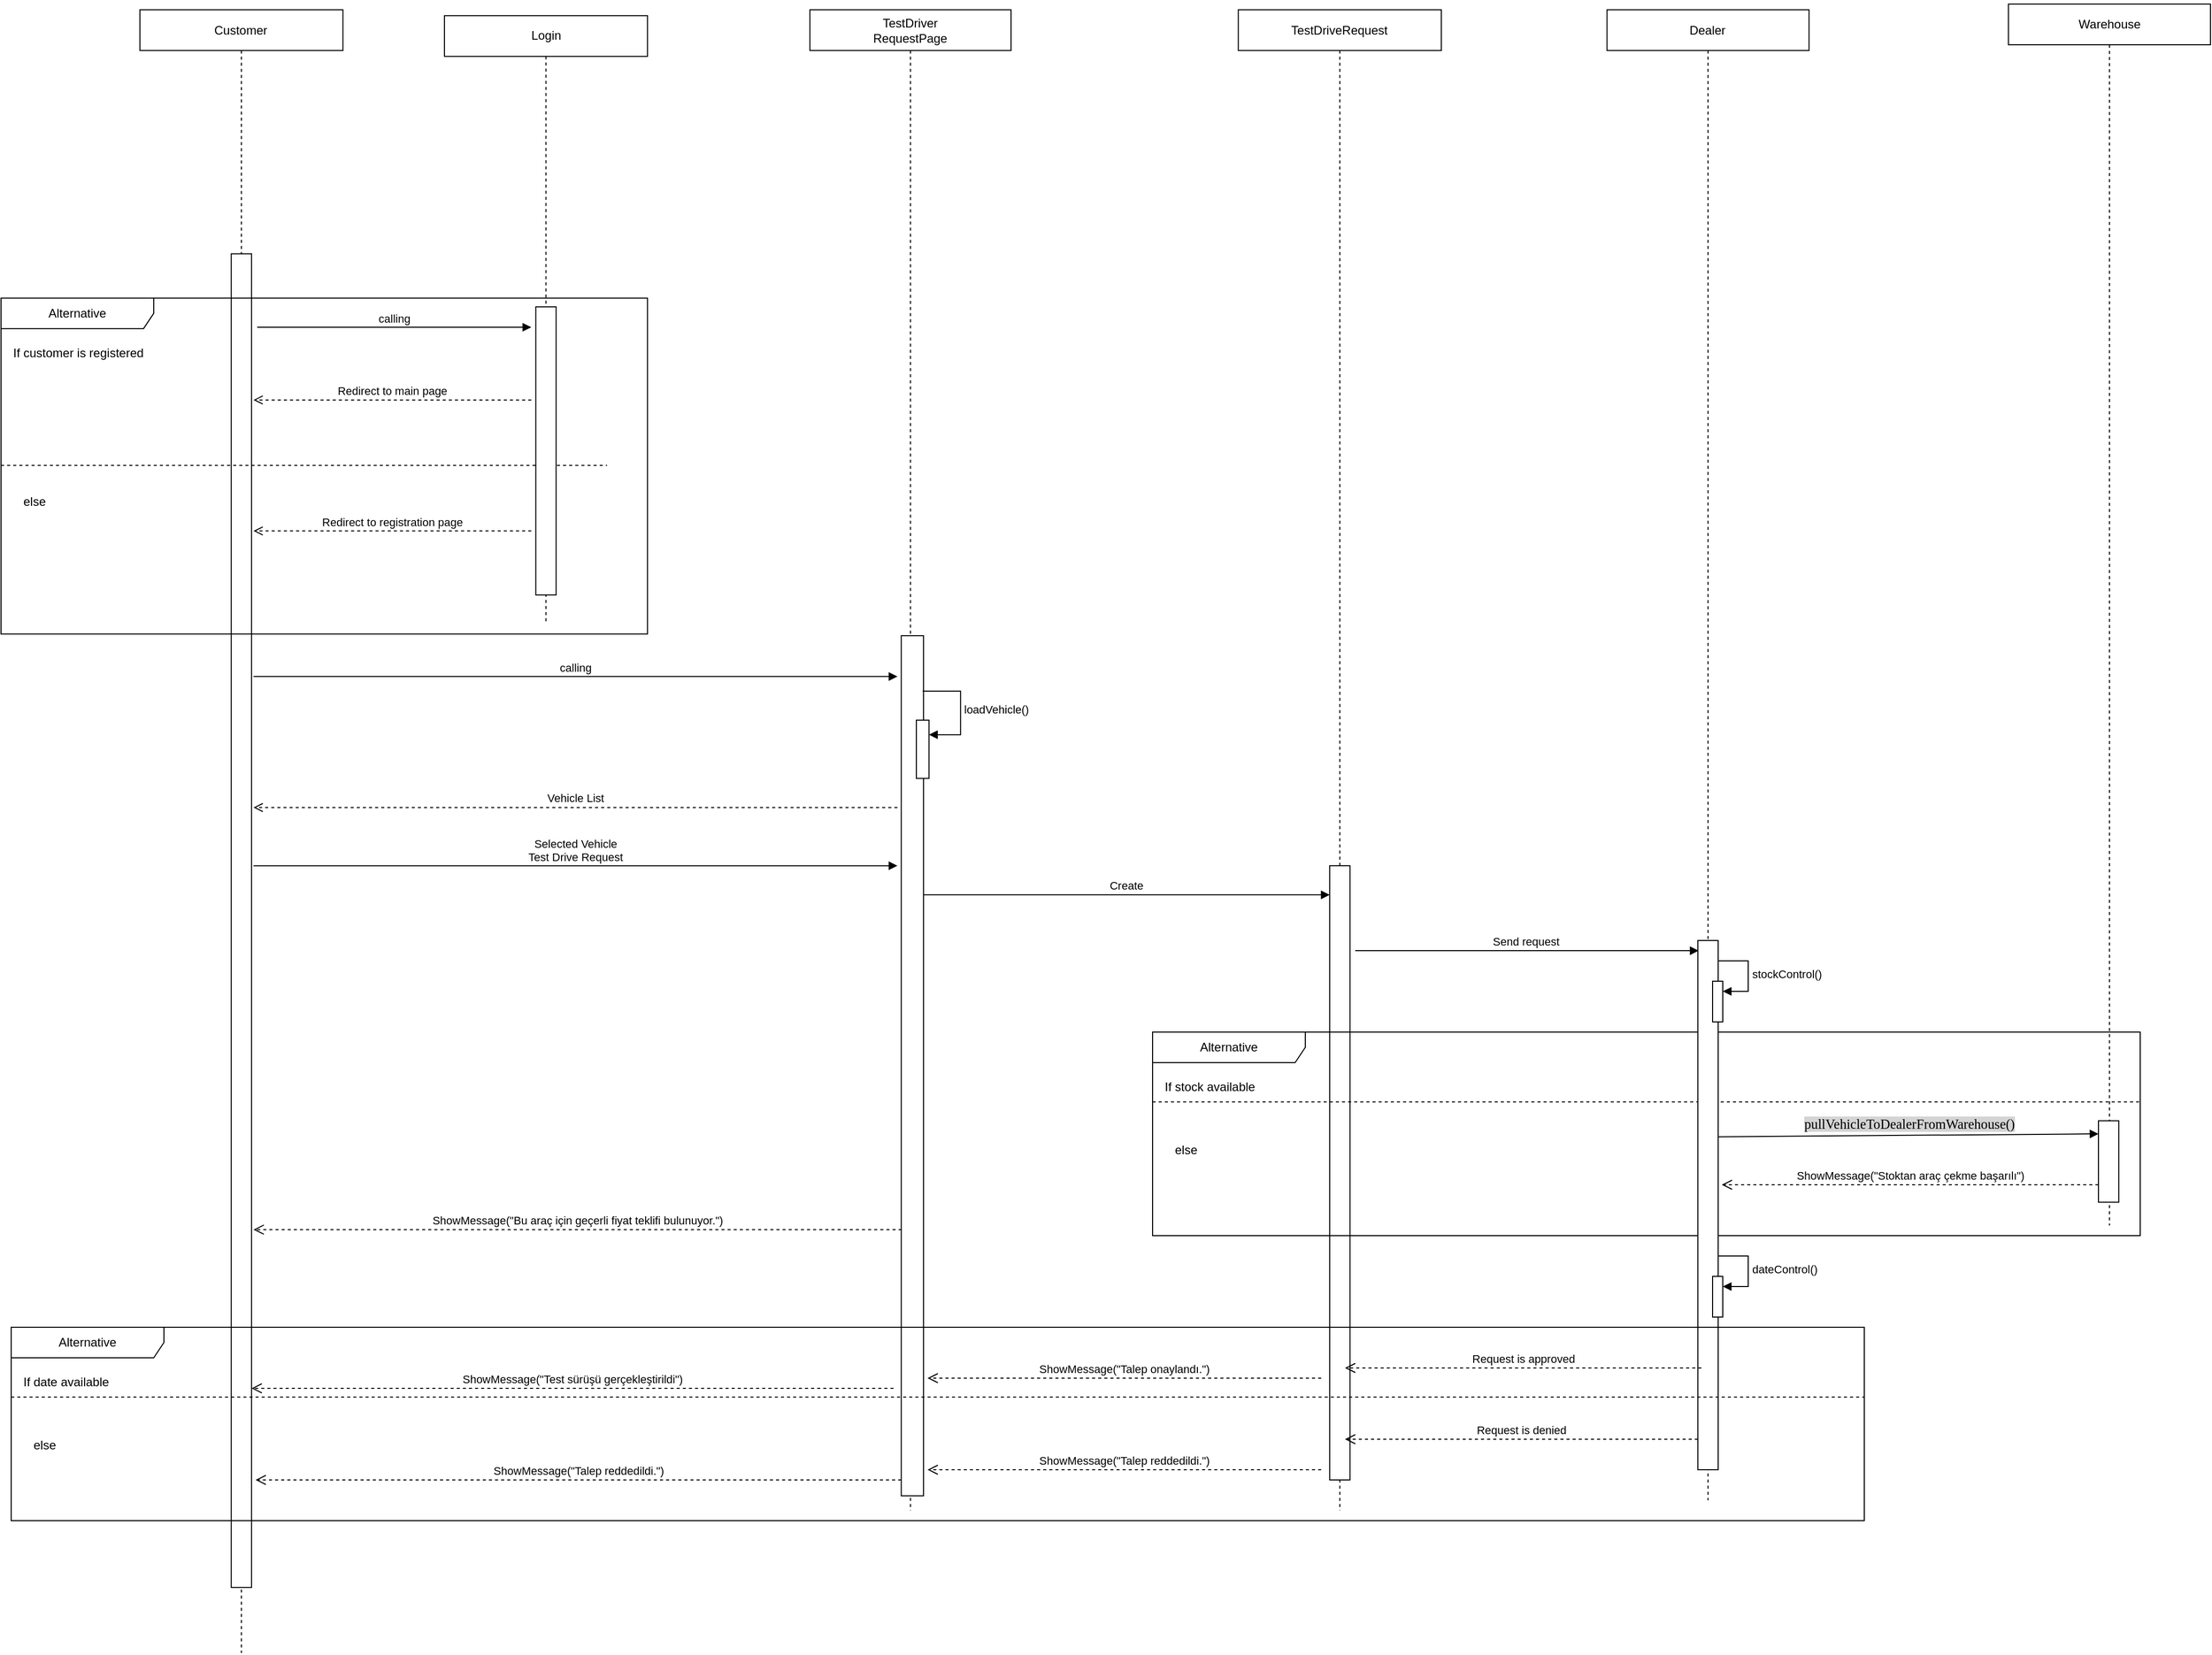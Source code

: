 <mxfile version="27.0.6">
  <diagram id="NiqwegcwMW-YQBYTOG_-" name="Sayfa -2">
    <mxGraphModel dx="2068" dy="1096" grid="1" gridSize="10" guides="1" tooltips="1" connect="1" arrows="1" fold="1" page="1" pageScale="1" pageWidth="827" pageHeight="1169" math="0" shadow="0">
      <root>
        <mxCell id="0" />
        <mxCell id="1" parent="0" />
        <mxCell id="WTSkTveRq80-6S289IP9-1" value="calling" style="html=1;verticalAlign=bottom;endArrow=block;edgeStyle=elbowEdgeStyle;elbow=vertical;curved=0;rounded=0;" parent="1" edge="1">
          <mxGeometry relative="1" as="geometry">
            <mxPoint x="358.0" y="980.654" as="sourcePoint" />
            <Array as="points">
              <mxPoint x="507.557" y="980.654" />
            </Array>
            <mxPoint x="990.4" y="980.657" as="targetPoint" />
            <mxPoint as="offset" />
          </mxGeometry>
        </mxCell>
        <mxCell id="WTSkTveRq80-6S289IP9-2" value="Selected Vehicle&lt;div&gt;Test Drive Request&lt;/div&gt;" style="html=1;verticalAlign=bottom;endArrow=block;curved=0;rounded=0;" parent="1" edge="1">
          <mxGeometry width="80" relative="1" as="geometry">
            <mxPoint x="358" y="1166.568" as="sourcePoint" />
            <mxPoint x="990.4" y="1166.568" as="targetPoint" />
          </mxGeometry>
        </mxCell>
        <mxCell id="WTSkTveRq80-6S289IP9-4" value="Vehicle List" style="html=1;verticalAlign=bottom;endArrow=open;dashed=1;endSize=7;curved=0;rounded=0;strokeWidth=1;" parent="1" edge="1">
          <mxGeometry relative="1" as="geometry">
            <mxPoint x="990.4" y="1109.364" as="sourcePoint" />
            <mxPoint x="358.0" y="1109.37" as="targetPoint" />
          </mxGeometry>
        </mxCell>
        <mxCell id="WTSkTveRq80-6S289IP9-5" value="TestDriveRequest" style="shape=umlLifeline;perimeter=lifelinePerimeter;whiteSpace=wrap;html=1;container=1;dropTarget=0;collapsible=0;recursiveResize=0;outlineConnect=0;portConstraint=eastwest;newEdgeStyle={&quot;curved&quot;:0,&quot;rounded&quot;:0};" parent="1" vertex="1">
          <mxGeometry x="1325.2" y="325.63" width="199.4" height="1474.37" as="geometry" />
        </mxCell>
        <mxCell id="WTSkTveRq80-6S289IP9-7" value="Customer" style="shape=umlLifeline;perimeter=lifelinePerimeter;whiteSpace=wrap;html=1;container=0;dropTarget=0;collapsible=0;recursiveResize=0;outlineConnect=0;portConstraint=eastwest;newEdgeStyle={&quot;edgeStyle&quot;:&quot;elbowEdgeStyle&quot;,&quot;elbow&quot;:&quot;vertical&quot;,&quot;curved&quot;:0,&quot;rounded&quot;:0};" parent="1" vertex="1">
          <mxGeometry x="246.4" y="325.63" width="199.4" height="1614.37" as="geometry" />
        </mxCell>
        <mxCell id="WTSkTveRq80-6S289IP9-8" value="" style="html=1;points=[];perimeter=orthogonalPerimeter;outlineConnect=0;targetShapes=umlLifeline;portConstraint=eastwest;newEdgeStyle={&quot;edgeStyle&quot;:&quot;elbowEdgeStyle&quot;,&quot;elbow&quot;:&quot;vertical&quot;,&quot;curved&quot;:0,&quot;rounded&quot;:0};" parent="WTSkTveRq80-6S289IP9-7" vertex="1">
          <mxGeometry x="89.73" y="239.7" width="19.94" height="1310.3" as="geometry" />
        </mxCell>
        <mxCell id="WTSkTveRq80-6S289IP9-9" value="Dealer" style="shape=umlLifeline;perimeter=lifelinePerimeter;whiteSpace=wrap;html=1;container=1;dropTarget=0;collapsible=0;recursiveResize=0;outlineConnect=0;portConstraint=eastwest;newEdgeStyle={&quot;curved&quot;:0,&quot;rounded&quot;:0};" parent="1" vertex="1">
          <mxGeometry x="1687.32" y="325.63" width="198.4" height="1464.37" as="geometry" />
        </mxCell>
        <mxCell id="WTSkTveRq80-6S289IP9-10" value="Alternative" style="shape=umlFrame;whiteSpace=wrap;html=1;pointerEvents=0;recursiveResize=0;container=1;collapsible=0;width=150;height=30;" parent="1" vertex="1">
          <mxGeometry x="110" y="608.834" width="634.91" height="330.0" as="geometry" />
        </mxCell>
        <mxCell id="WTSkTveRq80-6S289IP9-11" value="If customer is registered" style="text;html=1;" parent="WTSkTveRq80-6S289IP9-10" vertex="1">
          <mxGeometry width="100" height="20" relative="1" as="geometry">
            <mxPoint x="10" y="40" as="offset" />
          </mxGeometry>
        </mxCell>
        <mxCell id="WTSkTveRq80-6S289IP9-12" value="else" style="line;strokeWidth=1;dashed=1;labelPosition=center;verticalLabelPosition=bottom;align=left;verticalAlign=top;spacingLeft=20;spacingTop=15;html=1;whiteSpace=wrap;" parent="WTSkTveRq80-6S289IP9-10" vertex="1">
          <mxGeometry y="157.309" width="595.2" height="14.301" as="geometry" />
        </mxCell>
        <mxCell id="WTSkTveRq80-6S289IP9-13" value="calling" style="html=1;verticalAlign=bottom;endArrow=block;edgeStyle=elbowEdgeStyle;elbow=vertical;curved=0;rounded=0;" parent="WTSkTveRq80-6S289IP9-10" edge="1">
          <mxGeometry relative="1" as="geometry">
            <mxPoint x="251.603" y="28.707" as="sourcePoint" />
            <Array as="points" />
            <mxPoint x="520.801" y="28.599" as="targetPoint" />
          </mxGeometry>
        </mxCell>
        <mxCell id="WTSkTveRq80-6S289IP9-14" value="Redirect to main page" style="html=1;verticalAlign=bottom;endArrow=open;dashed=1;endSize=7;curved=0;rounded=0;strokeWidth=1;" parent="WTSkTveRq80-6S289IP9-10" edge="1">
          <mxGeometry relative="1" as="geometry">
            <mxPoint x="520.8" y="100.106" as="sourcePoint" />
            <mxPoint x="248" y="100.106" as="targetPoint" />
          </mxGeometry>
        </mxCell>
        <mxCell id="WTSkTveRq80-6S289IP9-15" value="Redirect to registration page" style="html=1;verticalAlign=bottom;endArrow=open;dashed=1;endSize=7;curved=0;rounded=0;strokeWidth=1;" parent="WTSkTveRq80-6S289IP9-10" edge="1">
          <mxGeometry relative="1" as="geometry">
            <mxPoint x="520.8" y="228.814" as="sourcePoint" />
            <mxPoint x="248" y="228.814" as="targetPoint" />
          </mxGeometry>
        </mxCell>
        <mxCell id="WTSkTveRq80-6S289IP9-16" value="Login" style="shape=umlLifeline;perimeter=lifelinePerimeter;whiteSpace=wrap;html=1;container=0;dropTarget=0;collapsible=0;recursiveResize=0;outlineConnect=0;portConstraint=eastwest;newEdgeStyle={&quot;edgeStyle&quot;:&quot;elbowEdgeStyle&quot;,&quot;elbow&quot;:&quot;vertical&quot;,&quot;curved&quot;:0,&quot;rounded&quot;:0};" parent="WTSkTveRq80-6S289IP9-10" vertex="1">
          <mxGeometry x="435.51" y="-277.45" width="199.4" height="597.45" as="geometry" />
        </mxCell>
        <mxCell id="WTSkTveRq80-6S289IP9-17" value="" style="html=1;points=[];perimeter=orthogonalPerimeter;outlineConnect=0;targetShapes=umlLifeline;portConstraint=eastwest;newEdgeStyle={&quot;edgeStyle&quot;:&quot;elbowEdgeStyle&quot;,&quot;elbow&quot;:&quot;vertical&quot;,&quot;curved&quot;:0,&quot;rounded&quot;:0};" parent="WTSkTveRq80-6S289IP9-16" vertex="1">
          <mxGeometry x="89.726" y="286.074" width="19.939" height="283.085" as="geometry" />
        </mxCell>
        <mxCell id="WTSkTveRq80-6S289IP9-19" value="Create" style="html=1;verticalAlign=bottom;endArrow=block;curved=0;rounded=0;" parent="1" edge="1">
          <mxGeometry width="80" relative="1" as="geometry">
            <mxPoint x="1015.2" y="1195.169" as="sourcePoint" />
            <mxPoint x="1414.939" y="1195.169" as="targetPoint" />
            <mxPoint as="offset" />
          </mxGeometry>
        </mxCell>
        <mxCell id="WTSkTveRq80-6S289IP9-22" value="Send request&amp;nbsp;" style="html=1;verticalAlign=bottom;endArrow=block;curved=0;rounded=0;" parent="1" edge="1">
          <mxGeometry width="80" relative="1" as="geometry">
            <mxPoint x="1440" y="1250.004" as="sourcePoint" />
            <mxPoint x="1777.317" y="1250.004" as="targetPoint" />
            <mxPoint as="offset" />
          </mxGeometry>
        </mxCell>
        <mxCell id="WTSkTveRq80-6S289IP9-29" value="&lt;div&gt;&lt;br&gt;&lt;/div&gt;" style="text;html=1;" parent="1" vertex="1">
          <mxGeometry x="110" y="1423.983" width="124" height="28.602" as="geometry">
            <mxPoint y="30" as="offset" />
          </mxGeometry>
        </mxCell>
        <mxCell id="WTSkTveRq80-6S289IP9-30" value="&lt;div&gt;&lt;br&gt;&lt;/div&gt;TestDriver&lt;br&gt;&lt;div&gt;RequestPage&lt;div&gt;&lt;br&gt;&lt;/div&gt;&lt;/div&gt;" style="shape=umlLifeline;perimeter=lifelinePerimeter;whiteSpace=wrap;html=1;container=0;dropTarget=0;collapsible=0;recursiveResize=0;outlineConnect=0;portConstraint=eastwest;newEdgeStyle={&quot;edgeStyle&quot;:&quot;elbowEdgeStyle&quot;,&quot;elbow&quot;:&quot;vertical&quot;,&quot;curved&quot;:0,&quot;rounded&quot;:0};" parent="1" vertex="1">
          <mxGeometry x="904.44" y="325.63" width="197.56" height="1474.37" as="geometry" />
        </mxCell>
        <mxCell id="WTSkTveRq80-6S289IP9-31" value="" style="html=1;points=[];perimeter=orthogonalPerimeter;outlineConnect=0;targetShapes=umlLifeline;portConstraint=eastwest;newEdgeStyle={&quot;edgeStyle&quot;:&quot;elbowEdgeStyle&quot;,&quot;elbow&quot;:&quot;vertical&quot;,&quot;curved&quot;:0,&quot;rounded&quot;:0};" parent="WTSkTveRq80-6S289IP9-30" vertex="1">
          <mxGeometry x="89.73" y="614.94" width="21.87" height="845.06" as="geometry" />
        </mxCell>
        <mxCell id="WTSkTveRq80-6S289IP9-32" value="" style="html=1;points=[[0,0,0,0,5],[0,1,0,0,-5],[1,0,0,0,5],[1,1,0,0,-5]];perimeter=orthogonalPerimeter;outlineConnect=0;targetShapes=umlLifeline;portConstraint=eastwest;newEdgeStyle={&quot;curved&quot;:0,&quot;rounded&quot;:0};" parent="WTSkTveRq80-6S289IP9-30" vertex="1">
          <mxGeometry x="104.562" y="697.922" width="12.4" height="57.203" as="geometry" />
        </mxCell>
        <mxCell id="WTSkTveRq80-6S289IP9-33" value="loadVehicle()" style="html=1;align=left;spacingLeft=2;endArrow=block;rounded=0;edgeStyle=orthogonalEdgeStyle;curved=0;rounded=0;" parent="WTSkTveRq80-6S289IP9-30" target="WTSkTveRq80-6S289IP9-32" edge="1">
          <mxGeometry relative="1" as="geometry">
            <mxPoint x="110.762" y="669.32" as="sourcePoint" />
            <Array as="points">
              <mxPoint x="147.962" y="712.223" />
            </Array>
          </mxGeometry>
        </mxCell>
        <mxCell id="WTSkTveRq80-6S289IP9-34" value="ShowMessage(&quot;Bu araç için geçerli fiyat teklifi bulunuyor.&quot;)" style="html=1;verticalAlign=bottom;endArrow=open;dashed=1;endSize=8;curved=0;rounded=0;" parent="1" edge="1">
          <mxGeometry relative="1" as="geometry">
            <mxPoint x="994.593" y="1524.089" as="sourcePoint" />
            <mxPoint x="358" y="1524.089" as="targetPoint" />
          </mxGeometry>
        </mxCell>
        <mxCell id="WTSkTveRq80-6S289IP9-35" value="" style="html=1;points=[[0,0,0,0,5],[0,1,0,0,-5],[1,0,0,0,5],[1,1,0,0,-5]];perimeter=orthogonalPerimeter;outlineConnect=0;targetShapes=umlLifeline;portConstraint=eastwest;newEdgeStyle={&quot;curved&quot;:0,&quot;rounded&quot;:0};" parent="1" vertex="1">
          <mxGeometry x="1414.94" y="1166.57" width="19.94" height="603.43" as="geometry" />
        </mxCell>
        <mxCell id="WTSkTveRq80-6S289IP9-37" value="Warehouse" style="shape=umlLifeline;perimeter=lifelinePerimeter;whiteSpace=wrap;html=1;container=1;dropTarget=0;collapsible=0;recursiveResize=0;outlineConnect=0;portConstraint=eastwest;newEdgeStyle={&quot;curved&quot;:0,&quot;rounded&quot;:0};" parent="1" vertex="1">
          <mxGeometry x="2081.6" y="320" width="198.4" height="1200" as="geometry" />
        </mxCell>
        <mxCell id="WTSkTveRq80-6S289IP9-49" value="Alternative" style="shape=umlFrame;whiteSpace=wrap;html=1;pointerEvents=0;recursiveResize=0;container=1;collapsible=0;width=150;height=30;" parent="1" vertex="1">
          <mxGeometry x="1241" y="1330" width="970" height="200" as="geometry" />
        </mxCell>
        <mxCell id="WTSkTveRq80-6S289IP9-50" value="If stock available" style="text;html=1;" parent="WTSkTveRq80-6S289IP9-49" vertex="1">
          <mxGeometry width="100" height="20" relative="1" as="geometry">
            <mxPoint x="10" y="40" as="offset" />
          </mxGeometry>
        </mxCell>
        <mxCell id="WTSkTveRq80-6S289IP9-51" value="else" style="line;strokeWidth=1;dashed=1;labelPosition=center;verticalLabelPosition=bottom;align=left;verticalAlign=top;spacingLeft=20;spacingTop=15;html=1;whiteSpace=wrap;" parent="WTSkTveRq80-6S289IP9-49" vertex="1">
          <mxGeometry y="50" width="970" height="37.15" as="geometry" />
        </mxCell>
        <mxCell id="WTSkTveRq80-6S289IP9-24" value="" style="html=1;points=[[0,0,0,0,5],[0,1,0,0,-5],[1,0,0,0,5],[1,1,0,0,-5]];perimeter=orthogonalPerimeter;outlineConnect=0;targetShapes=umlLifeline;portConstraint=eastwest;newEdgeStyle={&quot;curved&quot;:0,&quot;rounded&quot;:0};" parent="WTSkTveRq80-6S289IP9-49" vertex="1">
          <mxGeometry x="535.55" y="-90" width="19.94" height="520" as="geometry" />
        </mxCell>
        <mxCell id="WTSkTveRq80-6S289IP9-60" value="" style="html=1;points=[[0,0,0,0,5],[0,1,0,0,-5],[1,0,0,0,5],[1,1,0,0,-5]];perimeter=orthogonalPerimeter;outlineConnect=0;targetShapes=umlLifeline;portConstraint=eastwest;newEdgeStyle={&quot;curved&quot;:0,&quot;rounded&quot;:0};" parent="WTSkTveRq80-6S289IP9-49" vertex="1">
          <mxGeometry x="929" y="87.15" width="19.94" height="80" as="geometry" />
        </mxCell>
        <mxCell id="WTSkTveRq80-6S289IP9-59" value="&lt;span style=&quot;padding: 0px 0px 0px 2px;&quot;&gt;&lt;span style=&quot;font-family: Consolas; font-size: 10pt; white-space-collapse: preserve;&quot;&gt;&lt;span style=&quot;background-color: rgb(212, 212, 212);&quot;&gt;pullVehicleToDealerFromWarehouse()&lt;/span&gt;&lt;/span&gt;&lt;/span&gt;" style="html=1;verticalAlign=bottom;endArrow=block;curved=0;rounded=0;" parent="WTSkTveRq80-6S289IP9-49" edge="1">
          <mxGeometry width="80" relative="1" as="geometry">
            <mxPoint x="555.49" y="102.85" as="sourcePoint" />
            <mxPoint x="929" y="100.0" as="targetPoint" />
            <mxPoint as="offset" />
          </mxGeometry>
        </mxCell>
        <mxCell id="WTSkTveRq80-6S289IP9-61" value="ShowMessage(&quot;Stoktan araç çekme başarılı&lt;span style=&quot;background-color: light-dark(#ffffff, var(--ge-dark-color, #121212)); color: light-dark(rgb(0, 0, 0), rgb(255, 255, 255));&quot;&gt;&quot;)&lt;/span&gt;" style="html=1;verticalAlign=bottom;endArrow=open;dashed=1;endSize=8;curved=0;rounded=0;" parent="WTSkTveRq80-6S289IP9-49" edge="1">
          <mxGeometry relative="1" as="geometry">
            <mxPoint x="929.003" y="150" as="sourcePoint" />
            <mxPoint x="559" y="150" as="targetPoint" />
          </mxGeometry>
        </mxCell>
        <mxCell id="WTSkTveRq80-6S289IP9-64" value="" style="html=1;points=[[0,0,0,0,5],[0,1,0,0,-5],[1,0,0,0,5],[1,1,0,0,-5]];perimeter=orthogonalPerimeter;outlineConnect=0;targetShapes=umlLifeline;portConstraint=eastwest;newEdgeStyle={&quot;curved&quot;:0,&quot;rounded&quot;:0};" parent="WTSkTveRq80-6S289IP9-49" vertex="1">
          <mxGeometry x="550" y="240" width="10" height="40" as="geometry" />
        </mxCell>
        <mxCell id="WTSkTveRq80-6S289IP9-65" value="dateControl()" style="html=1;align=left;spacingLeft=2;endArrow=block;rounded=0;edgeStyle=orthogonalEdgeStyle;curved=0;rounded=0;" parent="WTSkTveRq80-6S289IP9-49" target="WTSkTveRq80-6S289IP9-64" edge="1">
          <mxGeometry relative="1" as="geometry">
            <mxPoint x="555" y="220" as="sourcePoint" />
            <Array as="points">
              <mxPoint x="585" y="250" />
            </Array>
          </mxGeometry>
        </mxCell>
        <mxCell id="WTSkTveRq80-6S289IP9-57" value="" style="html=1;points=[[0,0,0,0,5],[0,1,0,0,-5],[1,0,0,0,5],[1,1,0,0,-5]];perimeter=orthogonalPerimeter;outlineConnect=0;targetShapes=umlLifeline;portConstraint=eastwest;newEdgeStyle={&quot;curved&quot;:0,&quot;rounded&quot;:0};" parent="1" vertex="1">
          <mxGeometry x="1791" y="1280" width="10" height="40" as="geometry" />
        </mxCell>
        <mxCell id="WTSkTveRq80-6S289IP9-58" value="stockControl()" style="html=1;align=left;spacingLeft=2;endArrow=block;rounded=0;edgeStyle=orthogonalEdgeStyle;curved=0;rounded=0;" parent="1" target="WTSkTveRq80-6S289IP9-57" edge="1">
          <mxGeometry relative="1" as="geometry">
            <mxPoint x="1796" y="1260" as="sourcePoint" />
            <Array as="points">
              <mxPoint x="1826" y="1290" />
            </Array>
          </mxGeometry>
        </mxCell>
        <mxCell id="WTSkTveRq80-6S289IP9-66" value="Alternative" style="shape=umlFrame;whiteSpace=wrap;html=1;pointerEvents=0;recursiveResize=0;container=1;collapsible=0;width=150;height=30;" parent="1" vertex="1">
          <mxGeometry x="120" y="1620" width="1820" height="190" as="geometry" />
        </mxCell>
        <mxCell id="WTSkTveRq80-6S289IP9-67" value="If date available" style="text;html=1;" parent="WTSkTveRq80-6S289IP9-66" vertex="1">
          <mxGeometry width="100" height="20" relative="1" as="geometry">
            <mxPoint x="10" y="40" as="offset" />
          </mxGeometry>
        </mxCell>
        <mxCell id="WTSkTveRq80-6S289IP9-68" value="else" style="line;strokeWidth=1;dashed=1;labelPosition=center;verticalLabelPosition=bottom;align=left;verticalAlign=top;spacingLeft=20;spacingTop=15;html=1;whiteSpace=wrap;" parent="WTSkTveRq80-6S289IP9-66" vertex="1">
          <mxGeometry y="50" width="1820" height="37.15" as="geometry" />
        </mxCell>
        <mxCell id="WTSkTveRq80-6S289IP9-75" value="Request is approved" style="html=1;verticalAlign=bottom;endArrow=open;dashed=1;endSize=8;curved=0;rounded=0;" parent="WTSkTveRq80-6S289IP9-66" edge="1">
          <mxGeometry relative="1" as="geometry">
            <mxPoint x="1660" y="40" as="sourcePoint" />
            <mxPoint x="1310" y="40" as="targetPoint" />
          </mxGeometry>
        </mxCell>
        <mxCell id="WTSkTveRq80-6S289IP9-76" value="Request is denied" style="html=1;verticalAlign=bottom;endArrow=open;dashed=1;endSize=8;curved=0;rounded=0;" parent="WTSkTveRq80-6S289IP9-66" source="WTSkTveRq80-6S289IP9-24" edge="1">
          <mxGeometry relative="1" as="geometry">
            <mxPoint x="1680.003" y="110" as="sourcePoint" />
            <mxPoint x="1310" y="110" as="targetPoint" />
          </mxGeometry>
        </mxCell>
        <mxCell id="WTSkTveRq80-6S289IP9-26" value="ShowMessage(&quot;Talep onaylandı.&quot;)" style="html=1;verticalAlign=bottom;endArrow=open;dashed=1;endSize=8;curved=0;rounded=0;" parent="WTSkTveRq80-6S289IP9-66" edge="1">
          <mxGeometry relative="1" as="geometry">
            <mxPoint x="1286.593" y="50.005" as="sourcePoint" />
            <mxPoint x="900" y="50" as="targetPoint" />
          </mxGeometry>
        </mxCell>
        <mxCell id="WTSkTveRq80-6S289IP9-77" value="ShowMessage(&quot;Test sürüşü gerçekleştirildi&quot;)" style="html=1;verticalAlign=bottom;endArrow=open;dashed=1;endSize=8;curved=0;rounded=0;" parent="WTSkTveRq80-6S289IP9-66" target="WTSkTveRq80-6S289IP9-8" edge="1">
          <mxGeometry relative="1" as="geometry">
            <mxPoint x="866.593" y="60.005" as="sourcePoint" />
            <mxPoint x="480" y="60" as="targetPoint" />
          </mxGeometry>
        </mxCell>
        <mxCell id="WTSkTveRq80-6S289IP9-78" value="ShowMessage(&quot;Talep reddedildi.&quot;)" style="html=1;verticalAlign=bottom;endArrow=open;dashed=1;endSize=8;curved=0;rounded=0;" parent="WTSkTveRq80-6S289IP9-66" edge="1">
          <mxGeometry relative="1" as="geometry">
            <mxPoint x="1286.593" y="140.005" as="sourcePoint" />
            <mxPoint x="900" y="140" as="targetPoint" />
          </mxGeometry>
        </mxCell>
        <mxCell id="WTSkTveRq80-6S289IP9-79" value="ShowMessage(&quot;Talep reddedildi.&quot;)" style="html=1;verticalAlign=bottom;endArrow=open;dashed=1;endSize=8;curved=0;rounded=0;" parent="WTSkTveRq80-6S289IP9-66" source="WTSkTveRq80-6S289IP9-31" edge="1">
          <mxGeometry relative="1" as="geometry">
            <mxPoint x="626.593" y="150.005" as="sourcePoint" />
            <mxPoint x="240" y="150" as="targetPoint" />
          </mxGeometry>
        </mxCell>
      </root>
    </mxGraphModel>
  </diagram>
</mxfile>
